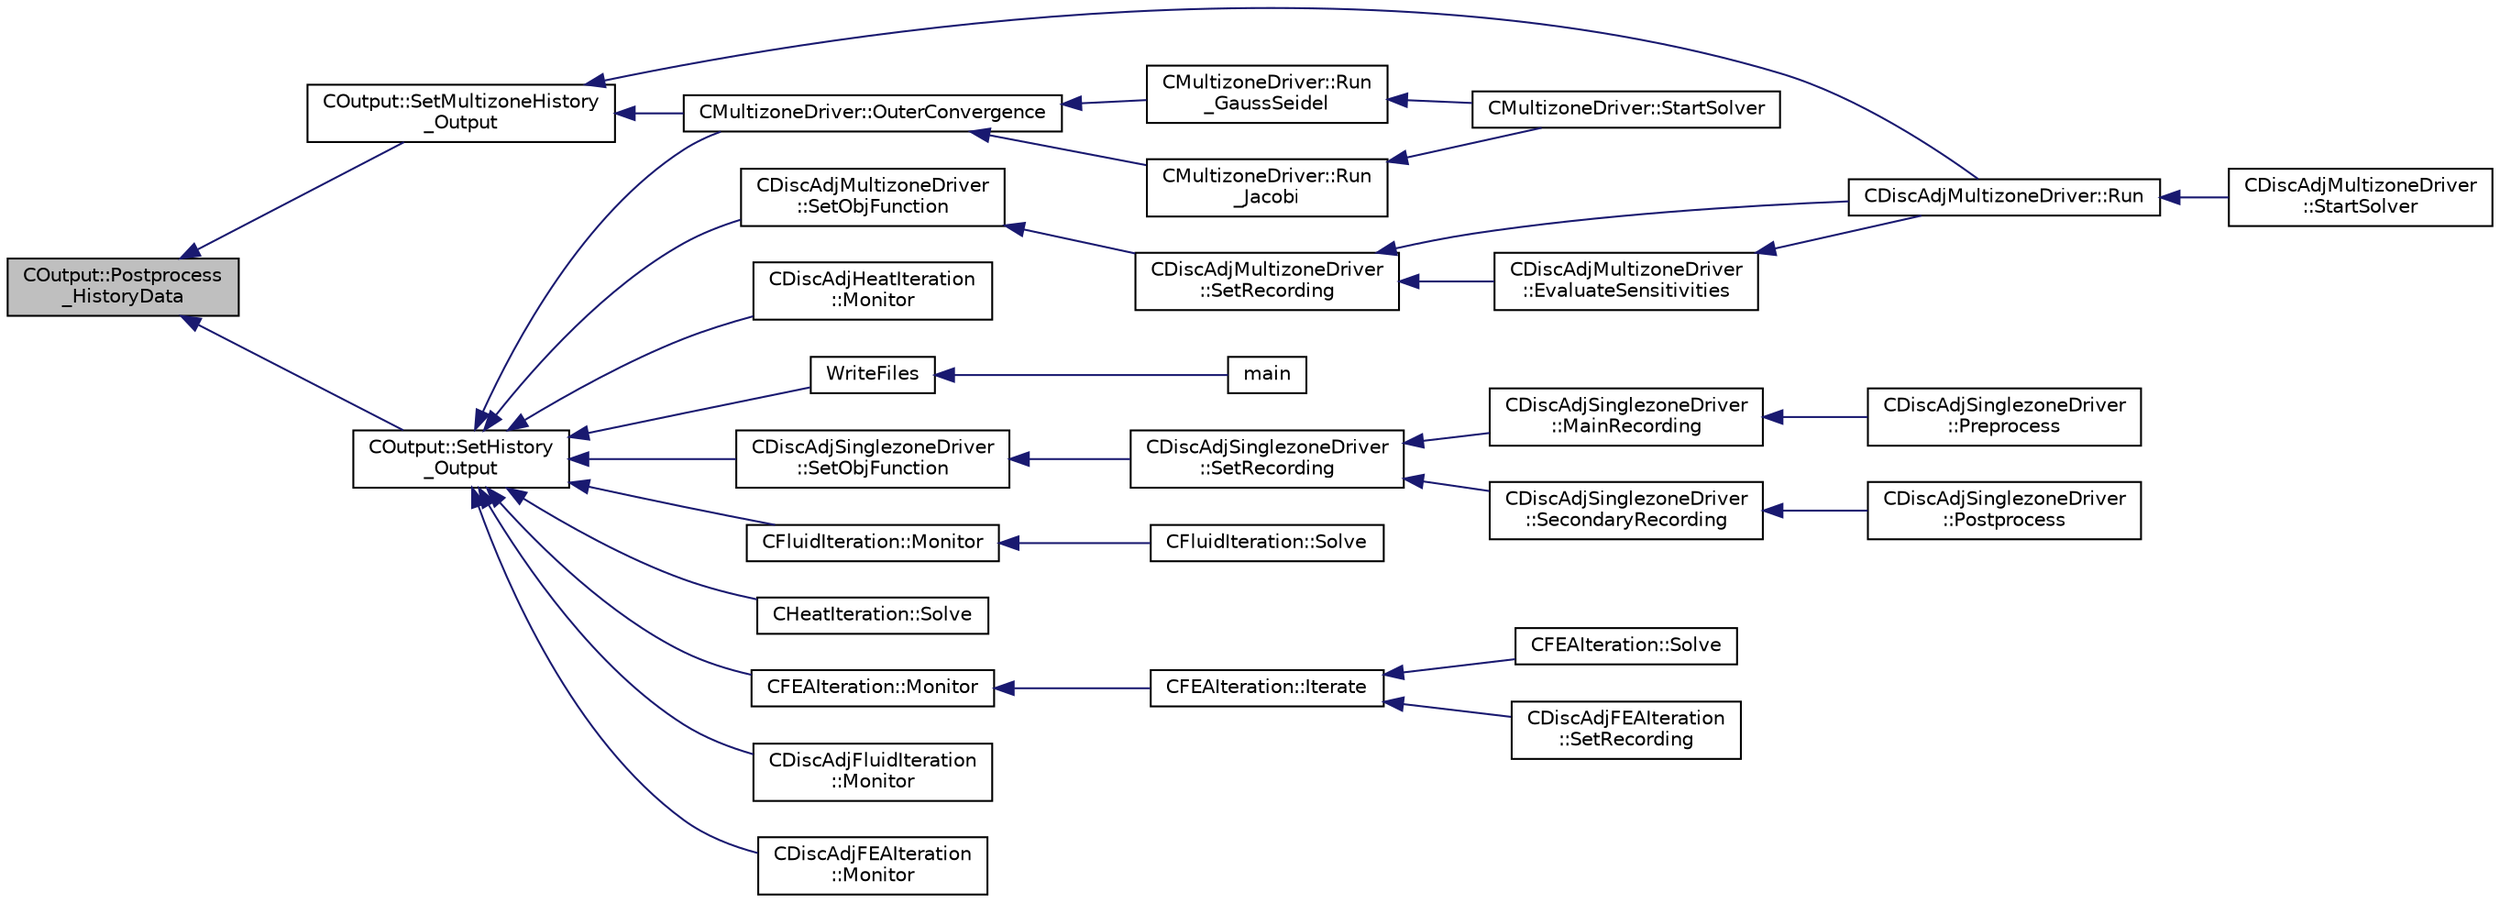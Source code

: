 digraph "COutput::Postprocess_HistoryData"
{
  edge [fontname="Helvetica",fontsize="10",labelfontname="Helvetica",labelfontsize="10"];
  node [fontname="Helvetica",fontsize="10",shape=record];
  rankdir="LR";
  Node470 [label="COutput::Postprocess\l_HistoryData",height=0.2,width=0.4,color="black", fillcolor="grey75", style="filled", fontcolor="black"];
  Node470 -> Node471 [dir="back",color="midnightblue",fontsize="10",style="solid",fontname="Helvetica"];
  Node471 [label="COutput::SetHistory\l_Output",height=0.2,width=0.4,color="black", fillcolor="white", style="filled",URL="$class_c_output.html#acf84143df1a158647605c980ecae2d7c",tooltip="Collects history data from the solvers, monitors the convergence and writes to screen and history fil..."];
  Node471 -> Node472 [dir="back",color="midnightblue",fontsize="10",style="solid",fontname="Helvetica"];
  Node472 [label="CDiscAdjMultizoneDriver\l::SetObjFunction",height=0.2,width=0.4,color="black", fillcolor="white", style="filled",URL="$class_c_disc_adj_multizone_driver.html#afda203e78a0e4cfde8c3fbb02ef3fd3e",tooltip="Set the objective function. "];
  Node472 -> Node473 [dir="back",color="midnightblue",fontsize="10",style="solid",fontname="Helvetica"];
  Node473 [label="CDiscAdjMultizoneDriver\l::SetRecording",height=0.2,width=0.4,color="black", fillcolor="white", style="filled",URL="$class_c_disc_adj_multizone_driver.html#a441f8669a04147aacab7df463e1dd021",tooltip="Record one iteration of the primal problem within each zone. "];
  Node473 -> Node474 [dir="back",color="midnightblue",fontsize="10",style="solid",fontname="Helvetica"];
  Node474 [label="CDiscAdjMultizoneDriver::Run",height=0.2,width=0.4,color="black", fillcolor="white", style="filled",URL="$class_c_disc_adj_multizone_driver.html#af996aecdb6d20aa4fc81c9b67295abf5",tooltip="[Overload] Run an discrete adjoint update of all solvers within multiple zones. "];
  Node474 -> Node475 [dir="back",color="midnightblue",fontsize="10",style="solid",fontname="Helvetica"];
  Node475 [label="CDiscAdjMultizoneDriver\l::StartSolver",height=0.2,width=0.4,color="black", fillcolor="white", style="filled",URL="$class_c_disc_adj_multizone_driver.html#a75de0a1a482ceeed4301a384f1515092",tooltip="[Overload] Launch the computation for discrete adjoint multizone problems. "];
  Node473 -> Node476 [dir="back",color="midnightblue",fontsize="10",style="solid",fontname="Helvetica"];
  Node476 [label="CDiscAdjMultizoneDriver\l::EvaluateSensitivities",height=0.2,width=0.4,color="black", fillcolor="white", style="filled",URL="$class_c_disc_adj_multizone_driver.html#ac2789097629674cfb7d4de64954024df",tooltip="Evaluate sensitivites for the current adjoint solution and output files. "];
  Node476 -> Node474 [dir="back",color="midnightblue",fontsize="10",style="solid",fontname="Helvetica"];
  Node471 -> Node477 [dir="back",color="midnightblue",fontsize="10",style="solid",fontname="Helvetica"];
  Node477 [label="CDiscAdjSinglezoneDriver\l::SetObjFunction",height=0.2,width=0.4,color="black", fillcolor="white", style="filled",URL="$class_c_disc_adj_singlezone_driver.html#aea0513ac808106c6a92be610b3b17a6a",tooltip="Set the objective function. "];
  Node477 -> Node478 [dir="back",color="midnightblue",fontsize="10",style="solid",fontname="Helvetica"];
  Node478 [label="CDiscAdjSinglezoneDriver\l::SetRecording",height=0.2,width=0.4,color="black", fillcolor="white", style="filled",URL="$class_c_disc_adj_singlezone_driver.html#a7e519f0f189a3a102b0630edaaa9d233",tooltip="Record one iteration of a flow iteration in within multiple zones. "];
  Node478 -> Node479 [dir="back",color="midnightblue",fontsize="10",style="solid",fontname="Helvetica"];
  Node479 [label="CDiscAdjSinglezoneDriver\l::MainRecording",height=0.2,width=0.4,color="black", fillcolor="white", style="filled",URL="$class_c_disc_adj_singlezone_driver.html#af4087bc4859a336b67555336d8f28aaf",tooltip="Record the main computational path. "];
  Node479 -> Node480 [dir="back",color="midnightblue",fontsize="10",style="solid",fontname="Helvetica"];
  Node480 [label="CDiscAdjSinglezoneDriver\l::Preprocess",height=0.2,width=0.4,color="black", fillcolor="white", style="filled",URL="$class_c_disc_adj_singlezone_driver.html#a2d0785572312526d0bd695a14dd405f2",tooltip="Preprocess the single-zone iteration. "];
  Node478 -> Node481 [dir="back",color="midnightblue",fontsize="10",style="solid",fontname="Helvetica"];
  Node481 [label="CDiscAdjSinglezoneDriver\l::SecondaryRecording",height=0.2,width=0.4,color="black", fillcolor="white", style="filled",URL="$class_c_disc_adj_singlezone_driver.html#ad328a74dd89ed2e335b22c4bf2b53cb0",tooltip="Record the secondary computational path. "];
  Node481 -> Node482 [dir="back",color="midnightblue",fontsize="10",style="solid",fontname="Helvetica"];
  Node482 [label="CDiscAdjSinglezoneDriver\l::Postprocess",height=0.2,width=0.4,color="black", fillcolor="white", style="filled",URL="$class_c_disc_adj_singlezone_driver.html#af0ac923c07d86674b252c28df9a115da",tooltip="Postprocess the adjoint iteration for ZONE_0. "];
  Node471 -> Node483 [dir="back",color="midnightblue",fontsize="10",style="solid",fontname="Helvetica"];
  Node483 [label="CMultizoneDriver::OuterConvergence",height=0.2,width=0.4,color="black", fillcolor="white", style="filled",URL="$class_c_multizone_driver.html#ae72bb40195e4066bc4be4adfb0df29e9",tooltip="Check the convergence at the outer level. "];
  Node483 -> Node484 [dir="back",color="midnightblue",fontsize="10",style="solid",fontname="Helvetica"];
  Node484 [label="CMultizoneDriver::Run\l_GaussSeidel",height=0.2,width=0.4,color="black", fillcolor="white", style="filled",URL="$class_c_multizone_driver.html#a8036223cdbe0c0d4552f17f6bad9189b",tooltip="Run a Block Gauss-Seidel iteration in all physical zones. "];
  Node484 -> Node485 [dir="back",color="midnightblue",fontsize="10",style="solid",fontname="Helvetica"];
  Node485 [label="CMultizoneDriver::StartSolver",height=0.2,width=0.4,color="black", fillcolor="white", style="filled",URL="$class_c_multizone_driver.html#a03cfc000c383ef0d86d34e1c6aef5ff3",tooltip="[Overload] Launch the computation for multizone problems. "];
  Node483 -> Node486 [dir="back",color="midnightblue",fontsize="10",style="solid",fontname="Helvetica"];
  Node486 [label="CMultizoneDriver::Run\l_Jacobi",height=0.2,width=0.4,color="black", fillcolor="white", style="filled",URL="$class_c_multizone_driver.html#a1bf2824daac5a10e8fb7387676eee338",tooltip="Run a Block-Jacobi iteration in all physical zones. "];
  Node486 -> Node485 [dir="back",color="midnightblue",fontsize="10",style="solid",fontname="Helvetica"];
  Node471 -> Node487 [dir="back",color="midnightblue",fontsize="10",style="solid",fontname="Helvetica"];
  Node487 [label="CFluidIteration::Monitor",height=0.2,width=0.4,color="black", fillcolor="white", style="filled",URL="$class_c_fluid_iteration.html#a563192d869a4e82151c0bf6781b4890d",tooltip="Monitors the convergence and other metrics for the fluid system. "];
  Node487 -> Node488 [dir="back",color="midnightblue",fontsize="10",style="solid",fontname="Helvetica"];
  Node488 [label="CFluidIteration::Solve",height=0.2,width=0.4,color="black", fillcolor="white", style="filled",URL="$class_c_fluid_iteration.html#ae22cd342c9c9d2ea5ac3f5103394ff80",tooltip="Iterate the fluid system for a number of Inner_Iter iterations. "];
  Node471 -> Node489 [dir="back",color="midnightblue",fontsize="10",style="solid",fontname="Helvetica"];
  Node489 [label="CHeatIteration::Solve",height=0.2,width=0.4,color="black", fillcolor="white", style="filled",URL="$class_c_heat_iteration.html#ac9bc702cd04ec181d142db04b176e3b1",tooltip="Perform a single iteration of the wave system. "];
  Node471 -> Node490 [dir="back",color="midnightblue",fontsize="10",style="solid",fontname="Helvetica"];
  Node490 [label="CFEAIteration::Monitor",height=0.2,width=0.4,color="black", fillcolor="white", style="filled",URL="$class_c_f_e_a_iteration.html#a7516ed7e4948785514ba831232614f4d",tooltip="Monitors the convergence and other metrics for the FEM system. "];
  Node490 -> Node491 [dir="back",color="midnightblue",fontsize="10",style="solid",fontname="Helvetica"];
  Node491 [label="CFEAIteration::Iterate",height=0.2,width=0.4,color="black", fillcolor="white", style="filled",URL="$class_c_f_e_a_iteration.html#af34a9ca7d54a7b4c31ad4fb1a487a158",tooltip="Perform a single iteration for structural analysis using the Finite Element Method. "];
  Node491 -> Node492 [dir="back",color="midnightblue",fontsize="10",style="solid",fontname="Helvetica"];
  Node492 [label="CFEAIteration::Solve",height=0.2,width=0.4,color="black", fillcolor="white", style="filled",URL="$class_c_f_e_a_iteration.html#a93300b80aae492f8f966c16652e83e08",tooltip="Iterate the structural system for a number of Inner_Iter iterations. "];
  Node491 -> Node493 [dir="back",color="midnightblue",fontsize="10",style="solid",fontname="Helvetica"];
  Node493 [label="CDiscAdjFEAIteration\l::SetRecording",height=0.2,width=0.4,color="black", fillcolor="white", style="filled",URL="$class_c_disc_adj_f_e_a_iteration.html#ad5f0dcb01d13560ce5245301646dc3bd",tooltip="Record a single iteration of the direct FEM system. "];
  Node471 -> Node494 [dir="back",color="midnightblue",fontsize="10",style="solid",fontname="Helvetica"];
  Node494 [label="CDiscAdjFluidIteration\l::Monitor",height=0.2,width=0.4,color="black", fillcolor="white", style="filled",URL="$class_c_disc_adj_fluid_iteration.html#a14cf7549b8fe39e06b8e9dfc8428a312",tooltip="Monitors the convergence and other metrics for the discrete adjoint fluid system. ..."];
  Node471 -> Node495 [dir="back",color="midnightblue",fontsize="10",style="solid",fontname="Helvetica"];
  Node495 [label="CDiscAdjFEAIteration\l::Monitor",height=0.2,width=0.4,color="black", fillcolor="white", style="filled",URL="$class_c_disc_adj_f_e_a_iteration.html#a03edd3ebdc8edac7c0507c8572621f64",tooltip="Monitors the convergence and other metrics for the discrete adjoint mean flow system. "];
  Node471 -> Node496 [dir="back",color="midnightblue",fontsize="10",style="solid",fontname="Helvetica"];
  Node496 [label="CDiscAdjHeatIteration\l::Monitor",height=0.2,width=0.4,color="black", fillcolor="white", style="filled",URL="$class_c_disc_adj_heat_iteration.html#a01381d44508f208bcb608bdf2d4db022",tooltip="Monitors the convergence and other metrics for the discrete adjoint fluid system. ..."];
  Node471 -> Node497 [dir="back",color="midnightblue",fontsize="10",style="solid",fontname="Helvetica"];
  Node497 [label="WriteFiles",height=0.2,width=0.4,color="black", fillcolor="white", style="filled",URL="$_s_u2___s_o_l_8cpp.html#a43305e0af849b318ce139ccf6a164626"];
  Node497 -> Node498 [dir="back",color="midnightblue",fontsize="10",style="solid",fontname="Helvetica"];
  Node498 [label="main",height=0.2,width=0.4,color="black", fillcolor="white", style="filled",URL="$_s_u2___s_o_l_8cpp.html#a0ddf1224851353fc92bfbff6f499fa97"];
  Node470 -> Node499 [dir="back",color="midnightblue",fontsize="10",style="solid",fontname="Helvetica"];
  Node499 [label="COutput::SetMultizoneHistory\l_Output",height=0.2,width=0.4,color="black", fillcolor="white", style="filled",URL="$class_c_output.html#a15b0776bd2ed68b43e3c0bd3b9b56490"];
  Node499 -> Node474 [dir="back",color="midnightblue",fontsize="10",style="solid",fontname="Helvetica"];
  Node499 -> Node483 [dir="back",color="midnightblue",fontsize="10",style="solid",fontname="Helvetica"];
}
